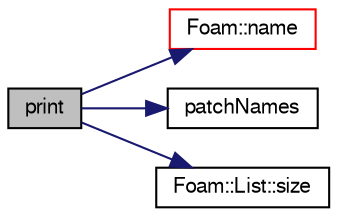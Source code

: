 digraph "print"
{
  bgcolor="transparent";
  edge [fontname="FreeSans",fontsize="10",labelfontname="FreeSans",labelfontsize="10"];
  node [fontname="FreeSans",fontsize="10",shape=record];
  rankdir="LR";
  Node1141 [label="print",height=0.2,width=0.4,color="black", fillcolor="grey75", style="filled", fontcolor="black"];
  Node1141 -> Node1142 [color="midnightblue",fontsize="10",style="solid",fontname="FreeSans"];
  Node1142 [label="Foam::name",height=0.2,width=0.4,color="red",URL="$a21124.html#adcb0df2bd4953cb6bb390272d8263c3a",tooltip="Return a string representation of a complex. "];
  Node1141 -> Node1145 [color="midnightblue",fontsize="10",style="solid",fontname="FreeSans"];
  Node1145 [label="patchNames",height=0.2,width=0.4,color="black",URL="$a17900.html#a2b0b0d262376a4021c85e70b012ebe4e"];
  Node1141 -> Node1146 [color="midnightblue",fontsize="10",style="solid",fontname="FreeSans"];
  Node1146 [label="Foam::List::size",height=0.2,width=0.4,color="black",URL="$a25694.html#a8a5f6fa29bd4b500caf186f60245b384",tooltip="Override size to be inconsistent with allocated storage. "];
}
